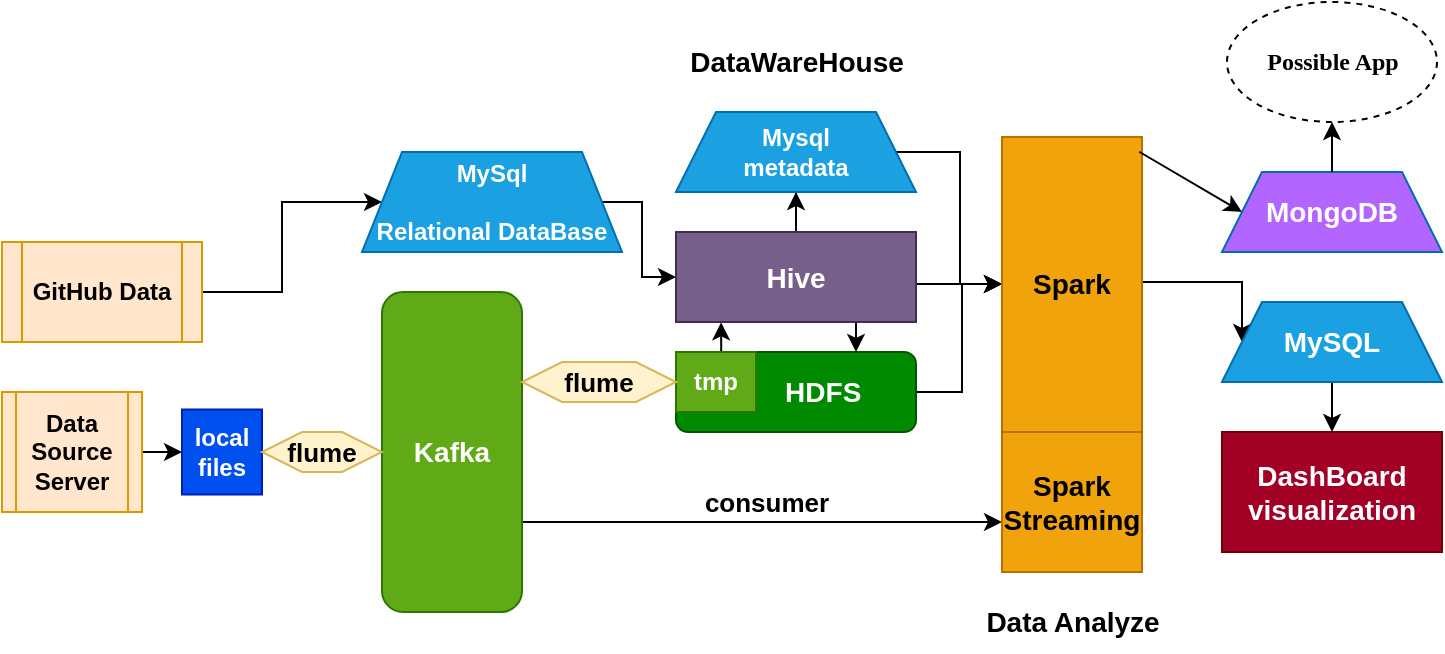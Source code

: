 <mxfile version="21.3.3" type="device">
  <diagram name="第 1 页" id="omzbpPnTzd4TjDKtmcm7">
    <mxGraphModel dx="893" dy="547" grid="1" gridSize="10" guides="1" tooltips="1" connect="1" arrows="1" fold="1" page="1" pageScale="1" pageWidth="827" pageHeight="1169" math="0" shadow="0">
      <root>
        <mxCell id="0" />
        <mxCell id="1" parent="0" />
        <mxCell id="dGvhi3B_mBVfeL1NWB9a-44" value="" style="edgeStyle=orthogonalEdgeStyle;rounded=0;orthogonalLoop=1;jettySize=auto;html=1;" parent="1" source="dGvhi3B_mBVfeL1NWB9a-1" target="dGvhi3B_mBVfeL1NWB9a-4" edge="1">
          <mxGeometry relative="1" as="geometry" />
        </mxCell>
        <mxCell id="dGvhi3B_mBVfeL1NWB9a-1" value="GitHub Data" style="shape=process;whiteSpace=wrap;html=1;backgroundOutline=1;fontStyle=1;fillColor=#ffe6cc;strokeColor=#d79b00;" parent="1" vertex="1">
          <mxGeometry x="20" y="235" width="100" height="50" as="geometry" />
        </mxCell>
        <mxCell id="dGvhi3B_mBVfeL1NWB9a-42" value="" style="edgeStyle=orthogonalEdgeStyle;rounded=0;orthogonalLoop=1;jettySize=auto;html=1;" parent="1" source="dGvhi3B_mBVfeL1NWB9a-3" target="dGvhi3B_mBVfeL1NWB9a-5" edge="1">
          <mxGeometry relative="1" as="geometry" />
        </mxCell>
        <mxCell id="dGvhi3B_mBVfeL1NWB9a-3" value="Data Source Server" style="shape=process;whiteSpace=wrap;html=1;backgroundOutline=1;fontStyle=1;fillColor=#ffe6cc;strokeColor=#d79b00;" parent="1" vertex="1">
          <mxGeometry x="20" y="310" width="70" height="60" as="geometry" />
        </mxCell>
        <mxCell id="dGvhi3B_mBVfeL1NWB9a-45" style="edgeStyle=orthogonalEdgeStyle;rounded=0;orthogonalLoop=1;jettySize=auto;html=1;exitX=1;exitY=0.5;exitDx=0;exitDy=0;entryX=0;entryY=0.5;entryDx=0;entryDy=0;" parent="1" source="dGvhi3B_mBVfeL1NWB9a-4" target="dGvhi3B_mBVfeL1NWB9a-9" edge="1">
          <mxGeometry relative="1" as="geometry">
            <Array as="points">
              <mxPoint x="340" y="215" />
              <mxPoint x="340" y="253" />
            </Array>
          </mxGeometry>
        </mxCell>
        <mxCell id="dGvhi3B_mBVfeL1NWB9a-4" value="MySql&lt;br&gt;&lt;br&gt;Relational DataBase" style="shape=trapezoid;perimeter=trapezoidPerimeter;whiteSpace=wrap;html=1;fixedSize=1;fontStyle=1;fillColor=#1ba1e2;fontColor=#ffffff;strokeColor=#006EAF;" parent="1" vertex="1">
          <mxGeometry x="200" y="190" width="130" height="50" as="geometry" />
        </mxCell>
        <mxCell id="dGvhi3B_mBVfeL1NWB9a-5" value="local files" style="whiteSpace=wrap;html=1;fontStyle=1;fillColor=#0050ef;fontColor=#ffffff;strokeColor=#001DBC;" parent="1" vertex="1">
          <mxGeometry x="110" y="318.75" width="40" height="42.5" as="geometry" />
        </mxCell>
        <mxCell id="dGvhi3B_mBVfeL1NWB9a-26" style="edgeStyle=orthogonalEdgeStyle;rounded=0;orthogonalLoop=1;jettySize=auto;html=1;exitX=1;exitY=0.75;exitDx=0;exitDy=0;" parent="1" source="dGvhi3B_mBVfeL1NWB9a-6" target="dGvhi3B_mBVfeL1NWB9a-14" edge="1">
          <mxGeometry relative="1" as="geometry">
            <Array as="points">
              <mxPoint x="450" y="375" />
              <mxPoint x="450" y="375" />
            </Array>
          </mxGeometry>
        </mxCell>
        <mxCell id="dGvhi3B_mBVfeL1NWB9a-6" value="Kafka" style="rounded=1;whiteSpace=wrap;html=1;fontStyle=1;fontSize=14;fillColor=#60a917;fontColor=#ffffff;strokeColor=#2D7600;" parent="1" vertex="1">
          <mxGeometry x="210" y="260" width="70" height="160" as="geometry" />
        </mxCell>
        <mxCell id="dGvhi3B_mBVfeL1NWB9a-38" value="" style="edgeStyle=orthogonalEdgeStyle;rounded=0;orthogonalLoop=1;jettySize=auto;html=1;" parent="1" source="dGvhi3B_mBVfeL1NWB9a-7" target="dGvhi3B_mBVfeL1NWB9a-13" edge="1">
          <mxGeometry relative="1" as="geometry">
            <Array as="points">
              <mxPoint x="500" y="310" />
              <mxPoint x="500" y="256" />
            </Array>
          </mxGeometry>
        </mxCell>
        <mxCell id="dGvhi3B_mBVfeL1NWB9a-7" value="&amp;nbsp; &amp;nbsp; &amp;nbsp; &amp;nbsp;HDFS" style="rounded=1;whiteSpace=wrap;html=1;fontStyle=1;fontSize=14;fillColor=#008a00;fontColor=#ffffff;strokeColor=#005700;" parent="1" vertex="1">
          <mxGeometry x="357" y="290" width="120" height="40" as="geometry" />
        </mxCell>
        <mxCell id="dGvhi3B_mBVfeL1NWB9a-20" style="edgeStyle=orthogonalEdgeStyle;rounded=0;orthogonalLoop=1;jettySize=auto;html=1;exitX=0.5;exitY=0;exitDx=0;exitDy=0;entryX=0.188;entryY=1.004;entryDx=0;entryDy=0;entryPerimeter=0;" parent="1" source="dGvhi3B_mBVfeL1NWB9a-8" target="dGvhi3B_mBVfeL1NWB9a-9" edge="1">
          <mxGeometry relative="1" as="geometry" />
        </mxCell>
        <mxCell id="dGvhi3B_mBVfeL1NWB9a-8" value="tmp" style="whiteSpace=wrap;html=1;fontStyle=1;fillColor=#60a917;fontColor=#ffffff;strokeColor=#2D7600;" parent="1" vertex="1">
          <mxGeometry x="357" y="290" width="40" height="30" as="geometry" />
        </mxCell>
        <mxCell id="dGvhi3B_mBVfeL1NWB9a-19" style="edgeStyle=orthogonalEdgeStyle;rounded=0;orthogonalLoop=1;jettySize=auto;html=1;exitX=0.75;exitY=1;exitDx=0;exitDy=0;entryX=0.75;entryY=0;entryDx=0;entryDy=0;" parent="1" source="dGvhi3B_mBVfeL1NWB9a-9" target="dGvhi3B_mBVfeL1NWB9a-7" edge="1">
          <mxGeometry relative="1" as="geometry" />
        </mxCell>
        <mxCell id="dGvhi3B_mBVfeL1NWB9a-22" value="" style="edgeStyle=orthogonalEdgeStyle;rounded=0;orthogonalLoop=1;jettySize=auto;html=1;" parent="1" source="dGvhi3B_mBVfeL1NWB9a-9" target="dGvhi3B_mBVfeL1NWB9a-10" edge="1">
          <mxGeometry relative="1" as="geometry" />
        </mxCell>
        <mxCell id="dGvhi3B_mBVfeL1NWB9a-39" value="" style="edgeStyle=orthogonalEdgeStyle;rounded=0;orthogonalLoop=1;jettySize=auto;html=1;" parent="1" source="dGvhi3B_mBVfeL1NWB9a-9" target="dGvhi3B_mBVfeL1NWB9a-13" edge="1">
          <mxGeometry relative="1" as="geometry">
            <Array as="points">
              <mxPoint x="490" y="256" />
              <mxPoint x="490" y="256" />
            </Array>
          </mxGeometry>
        </mxCell>
        <mxCell id="dGvhi3B_mBVfeL1NWB9a-9" value="Hive" style="whiteSpace=wrap;html=1;fontStyle=1;fontSize=14;fillColor=#76608a;fontColor=#ffffff;strokeColor=#432D57;" parent="1" vertex="1">
          <mxGeometry x="357" y="230" width="120" height="45" as="geometry" />
        </mxCell>
        <mxCell id="dGvhi3B_mBVfeL1NWB9a-40" value="" style="edgeStyle=orthogonalEdgeStyle;rounded=0;orthogonalLoop=1;jettySize=auto;html=1;" parent="1" source="dGvhi3B_mBVfeL1NWB9a-10" target="dGvhi3B_mBVfeL1NWB9a-13" edge="1">
          <mxGeometry relative="1" as="geometry">
            <Array as="points">
              <mxPoint x="499" y="190" />
              <mxPoint x="499" y="256" />
            </Array>
          </mxGeometry>
        </mxCell>
        <mxCell id="dGvhi3B_mBVfeL1NWB9a-10" value="Mysql&lt;br&gt;metadata" style="shape=trapezoid;perimeter=trapezoidPerimeter;whiteSpace=wrap;html=1;fixedSize=1;fontStyle=1;fillColor=#1ba1e2;fontColor=#ffffff;strokeColor=#006EAF;" parent="1" vertex="1">
          <mxGeometry x="357" y="170" width="120" height="40" as="geometry" />
        </mxCell>
        <mxCell id="dGvhi3B_mBVfeL1NWB9a-41" value="" style="edgeStyle=orthogonalEdgeStyle;rounded=0;orthogonalLoop=1;jettySize=auto;html=1;" parent="1" source="dGvhi3B_mBVfeL1NWB9a-13" target="dGvhi3B_mBVfeL1NWB9a-15" edge="1">
          <mxGeometry relative="1" as="geometry">
            <Array as="points">
              <mxPoint x="640" y="255" />
            </Array>
          </mxGeometry>
        </mxCell>
        <mxCell id="dGvhi3B_mBVfeL1NWB9a-13" value="Spark" style="whiteSpace=wrap;html=1;fontStyle=1;fontSize=14;fillColor=#f0a30a;fontColor=#000000;strokeColor=#BD7000;" parent="1" vertex="1">
          <mxGeometry x="520" y="182.5" width="70" height="147.5" as="geometry" />
        </mxCell>
        <mxCell id="dGvhi3B_mBVfeL1NWB9a-14" value="Spark Streaming" style="whiteSpace=wrap;html=1;fontStyle=1;fontSize=14;fillColor=#f0a30a;fontColor=#000000;strokeColor=#BD7000;" parent="1" vertex="1">
          <mxGeometry x="520" y="330" width="70" height="70" as="geometry" />
        </mxCell>
        <mxCell id="dGvhi3B_mBVfeL1NWB9a-35" value="" style="edgeStyle=orthogonalEdgeStyle;rounded=0;orthogonalLoop=1;jettySize=auto;html=1;" parent="1" source="dGvhi3B_mBVfeL1NWB9a-15" target="dGvhi3B_mBVfeL1NWB9a-16" edge="1">
          <mxGeometry relative="1" as="geometry" />
        </mxCell>
        <mxCell id="dGvhi3B_mBVfeL1NWB9a-15" value="MySQL" style="shape=trapezoid;perimeter=trapezoidPerimeter;whiteSpace=wrap;html=1;fixedSize=1;fontStyle=1;fontSize=14;fillColor=#1ba1e2;fontColor=#ffffff;strokeColor=#006EAF;" parent="1" vertex="1">
          <mxGeometry x="630" y="265" width="110" height="40" as="geometry" />
        </mxCell>
        <mxCell id="dGvhi3B_mBVfeL1NWB9a-16" value="DashBoard&lt;br style=&quot;font-size: 14px;&quot;&gt;visualization" style="whiteSpace=wrap;html=1;fontStyle=1;fontSize=14;fillColor=#a20025;fontColor=#ffffff;strokeColor=#6F0000;" parent="1" vertex="1">
          <mxGeometry x="630" y="330" width="110" height="60" as="geometry" />
        </mxCell>
        <mxCell id="dGvhi3B_mBVfeL1NWB9a-46" value="flume" style="shape=hexagon;perimeter=hexagonPerimeter2;whiteSpace=wrap;html=1;fixedSize=1;fontStyle=1;fontSize=13;size=20;fillColor=#fff2cc;strokeColor=#d6b656;" parent="1" vertex="1">
          <mxGeometry x="150" y="330" width="60" height="20" as="geometry" />
        </mxCell>
        <mxCell id="dGvhi3B_mBVfeL1NWB9a-47" value="&lt;b style=&quot;font-size: 13px;&quot;&gt;consumer&lt;/b&gt;" style="text;html=1;align=center;verticalAlign=middle;resizable=0;points=[];autosize=1;strokeColor=none;fillColor=none;fontSize=13;" parent="1" vertex="1">
          <mxGeometry x="357" y="350" width="90" height="30" as="geometry" />
        </mxCell>
        <mxCell id="dGvhi3B_mBVfeL1NWB9a-48" value="flume" style="shape=hexagon;perimeter=hexagonPerimeter2;whiteSpace=wrap;html=1;fixedSize=1;fontStyle=1;fontSize=13;fillColor=#fff2cc;strokeColor=#d6b656;" parent="1" vertex="1">
          <mxGeometry x="280" y="295" width="77" height="20" as="geometry" />
        </mxCell>
        <mxCell id="BJTCG36yEG4gya6lMb7O-1" value="DataWareHouse" style="text;html=1;align=center;verticalAlign=middle;resizable=0;points=[];autosize=1;strokeColor=none;fillColor=none;fontStyle=1;fontSize=14;" parent="1" vertex="1">
          <mxGeometry x="352" y="130" width="130" height="30" as="geometry" />
        </mxCell>
        <mxCell id="BJTCG36yEG4gya6lMb7O-2" value="Data Analyze" style="text;html=1;align=center;verticalAlign=middle;resizable=0;points=[];autosize=1;strokeColor=none;fillColor=none;fontStyle=1;fontSize=14;" parent="1" vertex="1">
          <mxGeometry x="500" y="410" width="110" height="30" as="geometry" />
        </mxCell>
        <mxCell id="QakR6zut2A-hb6ouolAF-1" value="MongoDB" style="shape=trapezoid;perimeter=trapezoidPerimeter;whiteSpace=wrap;html=1;fixedSize=1;fontStyle=1;fontSize=14;fillColor=#B266FF;fontColor=#ffffff;strokeColor=#006EAF;" parent="1" vertex="1">
          <mxGeometry x="630" y="200" width="110" height="40" as="geometry" />
        </mxCell>
        <mxCell id="QakR6zut2A-hb6ouolAF-2" value="" style="endArrow=classic;html=1;rounded=0;exitX=0.98;exitY=0.05;exitDx=0;exitDy=0;exitPerimeter=0;entryX=0;entryY=0.5;entryDx=0;entryDy=0;" parent="1" source="dGvhi3B_mBVfeL1NWB9a-13" target="QakR6zut2A-hb6ouolAF-1" edge="1">
          <mxGeometry width="50" height="50" relative="1" as="geometry">
            <mxPoint x="690" y="310" as="sourcePoint" />
            <mxPoint x="740" y="260" as="targetPoint" />
          </mxGeometry>
        </mxCell>
        <mxCell id="QakR6zut2A-hb6ouolAF-4" value="" style="endArrow=classic;html=1;rounded=0;exitX=0.5;exitY=0;exitDx=0;exitDy=0;entryX=0.5;entryY=1;entryDx=0;entryDy=0;" parent="1" source="QakR6zut2A-hb6ouolAF-1" target="AtisLrpIeEx27oB2hQ-d-2" edge="1">
          <mxGeometry width="50" height="50" relative="1" as="geometry">
            <mxPoint x="650" y="280" as="sourcePoint" />
            <mxPoint x="685" y="180" as="targetPoint" />
          </mxGeometry>
        </mxCell>
        <mxCell id="AtisLrpIeEx27oB2hQ-d-2" value="Possible App" style="ellipse;whiteSpace=wrap;html=1;dashed=1;fontFamily=Times New Roman;fontStyle=1" vertex="1" parent="1">
          <mxGeometry x="632.5" y="115" width="105" height="60" as="geometry" />
        </mxCell>
      </root>
    </mxGraphModel>
  </diagram>
</mxfile>
